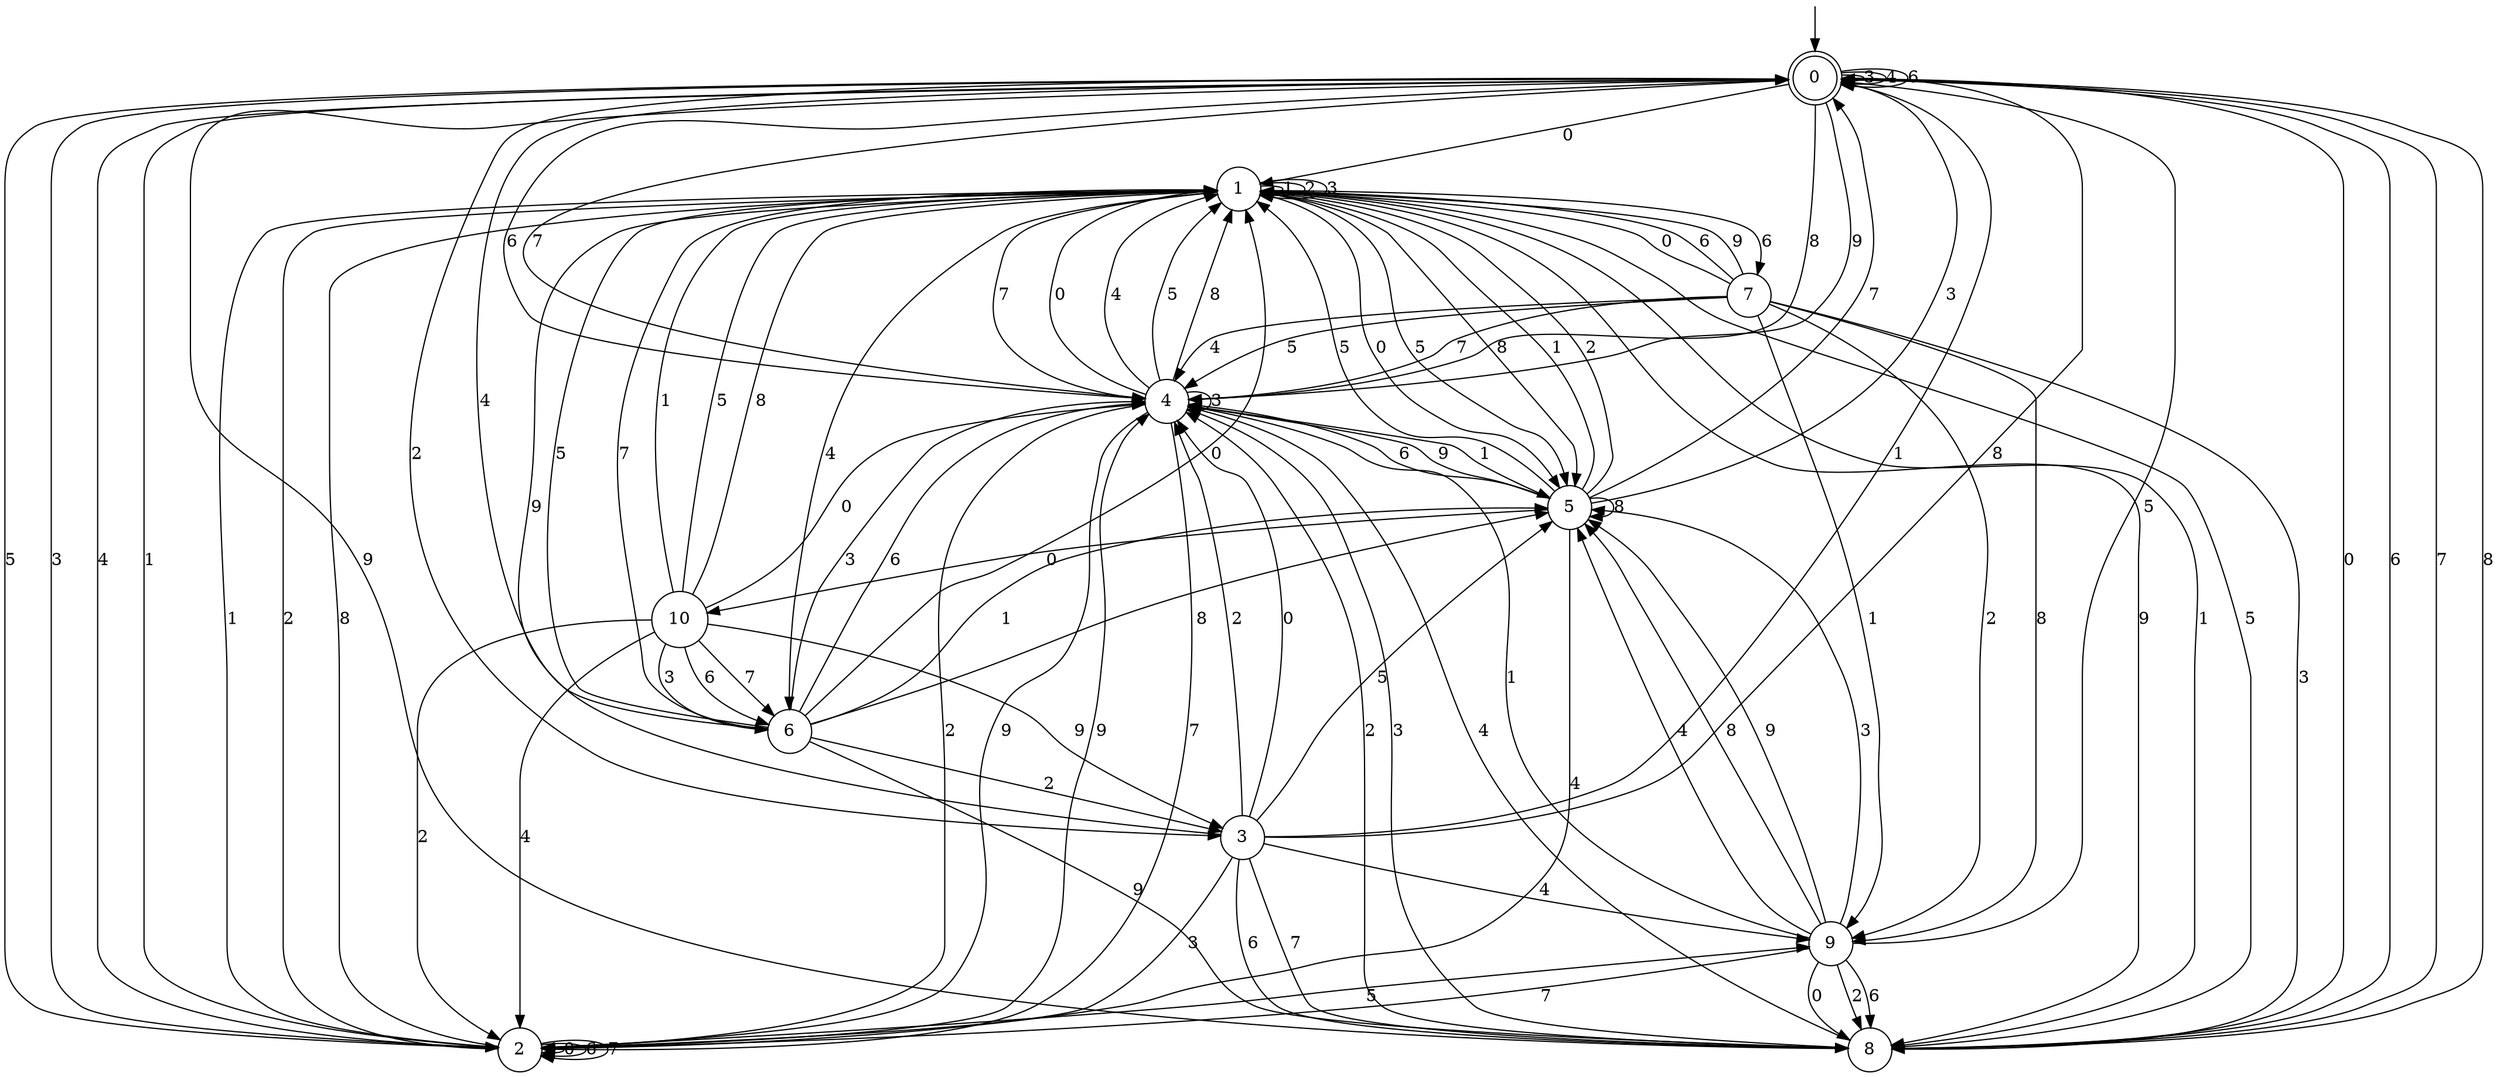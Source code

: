 digraph g {

	s0 [shape="doublecircle" label="0"];
	s1 [shape="circle" label="1"];
	s2 [shape="circle" label="2"];
	s3 [shape="circle" label="3"];
	s4 [shape="circle" label="4"];
	s5 [shape="circle" label="5"];
	s6 [shape="circle" label="6"];
	s7 [shape="circle" label="7"];
	s8 [shape="circle" label="8"];
	s9 [shape="circle" label="9"];
	s10 [shape="circle" label="10"];
	s0 -> s1 [label="0"];
	s0 -> s2 [label="1"];
	s0 -> s3 [label="2"];
	s0 -> s0 [label="3"];
	s0 -> s0 [label="4"];
	s0 -> s2 [label="5"];
	s0 -> s0 [label="6"];
	s0 -> s4 [label="7"];
	s0 -> s4 [label="8"];
	s0 -> s4 [label="9"];
	s1 -> s5 [label="0"];
	s1 -> s1 [label="1"];
	s1 -> s1 [label="2"];
	s1 -> s1 [label="3"];
	s1 -> s6 [label="4"];
	s1 -> s5 [label="5"];
	s1 -> s7 [label="6"];
	s1 -> s4 [label="7"];
	s1 -> s5 [label="8"];
	s1 -> s8 [label="9"];
	s2 -> s2 [label="0"];
	s2 -> s1 [label="1"];
	s2 -> s1 [label="2"];
	s2 -> s0 [label="3"];
	s2 -> s0 [label="4"];
	s2 -> s9 [label="5"];
	s2 -> s2 [label="6"];
	s2 -> s2 [label="7"];
	s2 -> s1 [label="8"];
	s2 -> s4 [label="9"];
	s3 -> s4 [label="0"];
	s3 -> s0 [label="1"];
	s3 -> s4 [label="2"];
	s3 -> s2 [label="3"];
	s3 -> s9 [label="4"];
	s3 -> s5 [label="5"];
	s3 -> s8 [label="6"];
	s3 -> s8 [label="7"];
	s3 -> s0 [label="8"];
	s3 -> s1 [label="9"];
	s4 -> s1 [label="0"];
	s4 -> s5 [label="1"];
	s4 -> s2 [label="2"];
	s4 -> s4 [label="3"];
	s4 -> s1 [label="4"];
	s4 -> s1 [label="5"];
	s4 -> s0 [label="6"];
	s4 -> s2 [label="7"];
	s4 -> s1 [label="8"];
	s4 -> s2 [label="9"];
	s5 -> s10 [label="0"];
	s5 -> s1 [label="1"];
	s5 -> s1 [label="2"];
	s5 -> s0 [label="3"];
	s5 -> s2 [label="4"];
	s5 -> s1 [label="5"];
	s5 -> s4 [label="6"];
	s5 -> s0 [label="7"];
	s5 -> s5 [label="8"];
	s5 -> s4 [label="9"];
	s6 -> s1 [label="0"];
	s6 -> s5 [label="1"];
	s6 -> s3 [label="2"];
	s6 -> s4 [label="3"];
	s6 -> s0 [label="4"];
	s6 -> s1 [label="5"];
	s6 -> s4 [label="6"];
	s6 -> s1 [label="7"];
	s6 -> s5 [label="8"];
	s6 -> s8 [label="9"];
	s7 -> s1 [label="0"];
	s7 -> s9 [label="1"];
	s7 -> s9 [label="2"];
	s7 -> s8 [label="3"];
	s7 -> s4 [label="4"];
	s7 -> s4 [label="5"];
	s7 -> s1 [label="6"];
	s7 -> s4 [label="7"];
	s7 -> s9 [label="8"];
	s7 -> s1 [label="9"];
	s8 -> s0 [label="0"];
	s8 -> s1 [label="1"];
	s8 -> s4 [label="2"];
	s8 -> s4 [label="3"];
	s8 -> s4 [label="4"];
	s8 -> s1 [label="5"];
	s8 -> s0 [label="6"];
	s8 -> s0 [label="7"];
	s8 -> s0 [label="8"];
	s8 -> s0 [label="9"];
	s9 -> s8 [label="0"];
	s9 -> s4 [label="1"];
	s9 -> s8 [label="2"];
	s9 -> s5 [label="3"];
	s9 -> s5 [label="4"];
	s9 -> s0 [label="5"];
	s9 -> s8 [label="6"];
	s9 -> s2 [label="7"];
	s9 -> s5 [label="8"];
	s9 -> s5 [label="9"];
	s10 -> s4 [label="0"];
	s10 -> s1 [label="1"];
	s10 -> s2 [label="2"];
	s10 -> s6 [label="3"];
	s10 -> s2 [label="4"];
	s10 -> s1 [label="5"];
	s10 -> s6 [label="6"];
	s10 -> s6 [label="7"];
	s10 -> s1 [label="8"];
	s10 -> s3 [label="9"];

__start0 [label="" shape="none" width="0" height="0"];
__start0 -> s0;

}
